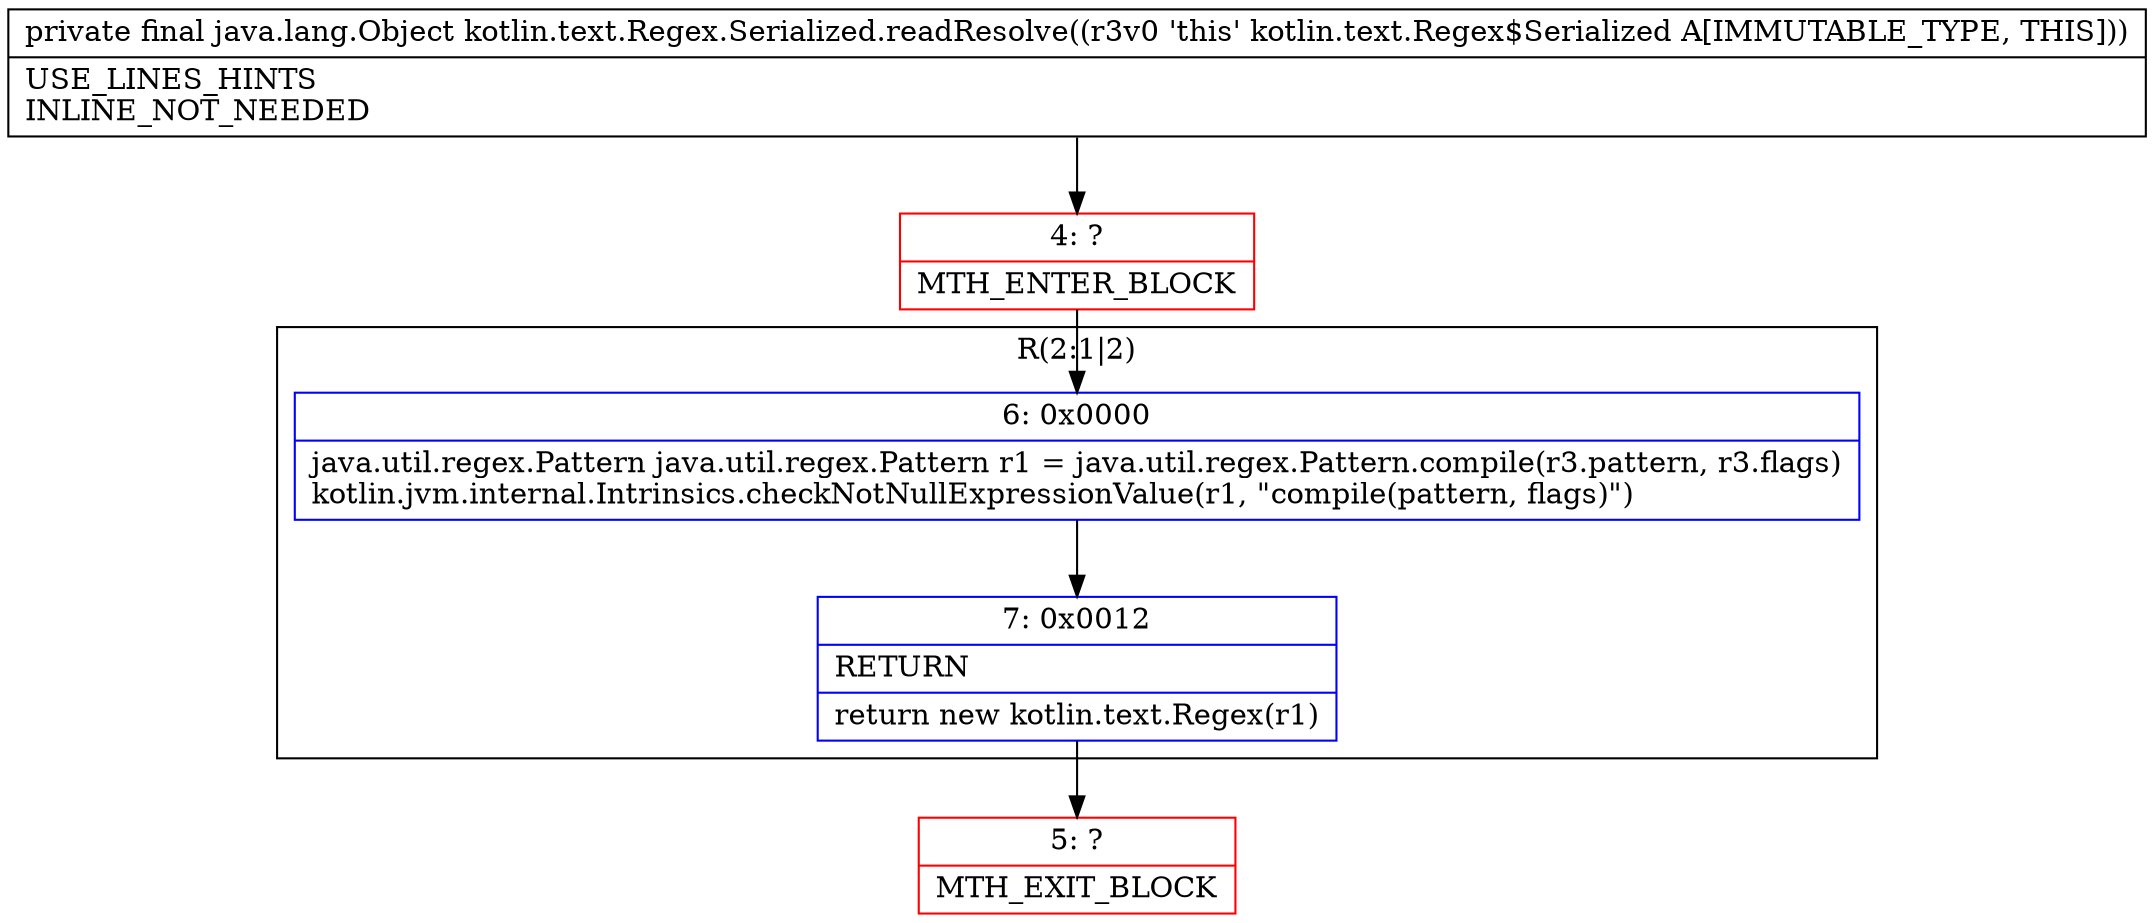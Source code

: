 digraph "CFG forkotlin.text.Regex.Serialized.readResolve()Ljava\/lang\/Object;" {
subgraph cluster_Region_299234458 {
label = "R(2:1|2)";
node [shape=record,color=blue];
Node_6 [shape=record,label="{6\:\ 0x0000|java.util.regex.Pattern java.util.regex.Pattern r1 = java.util.regex.Pattern.compile(r3.pattern, r3.flags)\lkotlin.jvm.internal.Intrinsics.checkNotNullExpressionValue(r1, \"compile(pattern, flags)\")\l}"];
Node_7 [shape=record,label="{7\:\ 0x0012|RETURN\l|return new kotlin.text.Regex(r1)\l}"];
}
Node_4 [shape=record,color=red,label="{4\:\ ?|MTH_ENTER_BLOCK\l}"];
Node_5 [shape=record,color=red,label="{5\:\ ?|MTH_EXIT_BLOCK\l}"];
MethodNode[shape=record,label="{private final java.lang.Object kotlin.text.Regex.Serialized.readResolve((r3v0 'this' kotlin.text.Regex$Serialized A[IMMUTABLE_TYPE, THIS]))  | USE_LINES_HINTS\lINLINE_NOT_NEEDED\l}"];
MethodNode -> Node_4;Node_6 -> Node_7;
Node_7 -> Node_5;
Node_4 -> Node_6;
}


